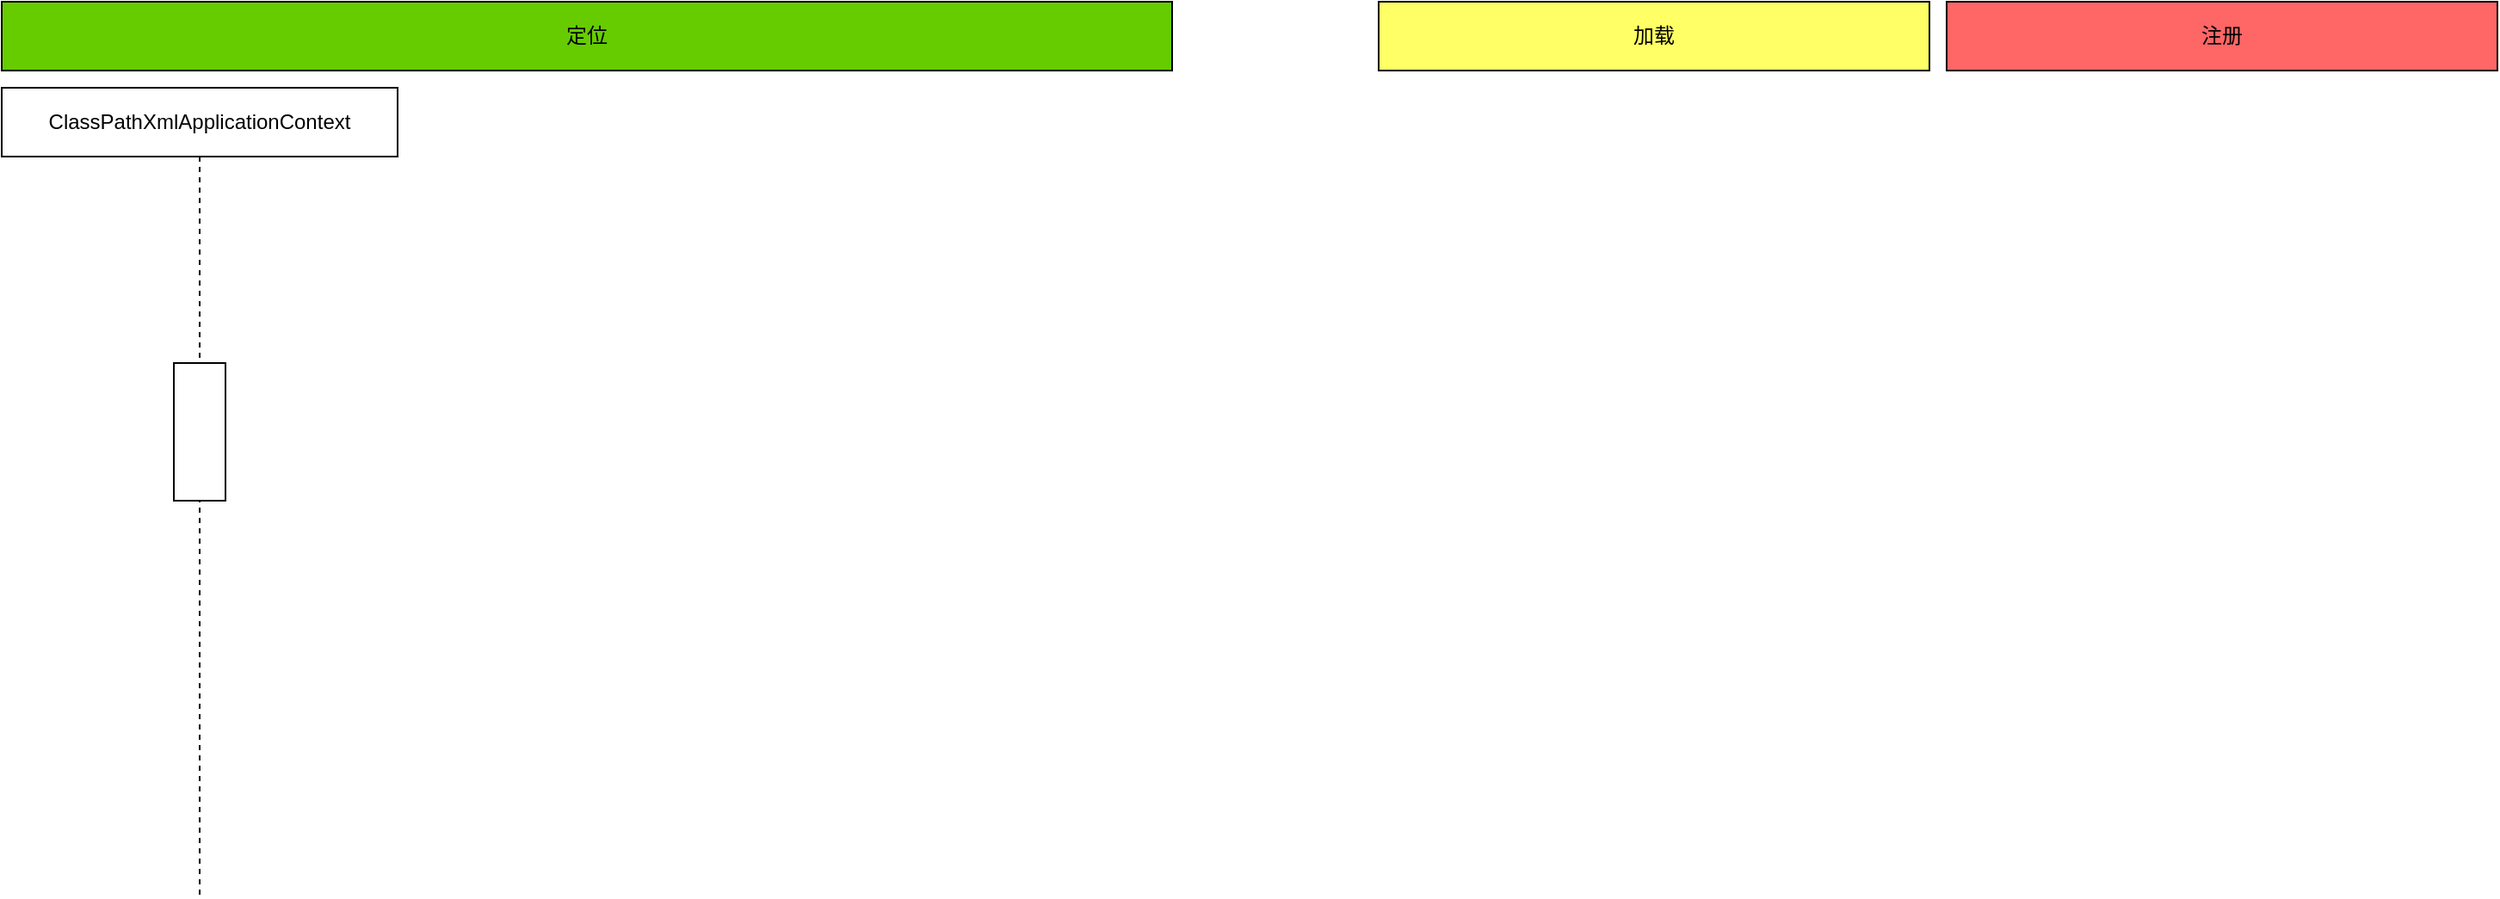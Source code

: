 <mxfile version="14.5.1" type="device"><diagram name="Page-1" id="13e1069c-82ec-6db2-03f1-153e76fe0fe0"><mxGraphModel dx="1186" dy="630" grid="1" gridSize="10" guides="1" tooltips="1" connect="1" arrows="1" fold="1" page="1" pageScale="1" pageWidth="1100" pageHeight="850" background="#ffffff" math="0" shadow="0"><root><mxCell id="0"/><mxCell id="1" parent="0"/><mxCell id="F02fqwK64ul6os-uc6oo-1" value="定位" style="rounded=0;whiteSpace=wrap;html=1;fillColor=#66CC00;" vertex="1" parent="1"><mxGeometry x="80" y="40" width="680" height="40" as="geometry"/></mxCell><mxCell id="F02fqwK64ul6os-uc6oo-2" value="加载" style="rounded=0;whiteSpace=wrap;html=1;fillColor=#FFFF66;" vertex="1" parent="1"><mxGeometry x="880" y="40" width="320" height="40" as="geometry"/></mxCell><mxCell id="F02fqwK64ul6os-uc6oo-3" value="注册" style="rounded=0;whiteSpace=wrap;html=1;fillColor=#FF6666;" vertex="1" parent="1"><mxGeometry x="1210" y="40" width="320" height="40" as="geometry"/></mxCell><mxCell id="F02fqwK64ul6os-uc6oo-18" value="ClassPathXmlApplicationContext" style="shape=umlLifeline;perimeter=lifelinePerimeter;whiteSpace=wrap;html=1;container=1;collapsible=0;recursiveResize=0;outlineConnect=0;fillColor=#FFFFFF;" vertex="1" parent="1"><mxGeometry x="80" y="90" width="230" height="470" as="geometry"/></mxCell><mxCell id="F02fqwK64ul6os-uc6oo-22" value="" style="html=1;points=[];perimeter=orthogonalPerimeter;fillColor=#FFFFFF;" vertex="1" parent="F02fqwK64ul6os-uc6oo-18"><mxGeometry x="100" y="160" width="30" height="80" as="geometry"/></mxCell></root></mxGraphModel></diagram></mxfile>